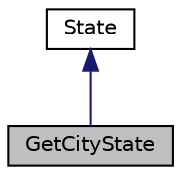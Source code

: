digraph "GetCityState"
{
 // LATEX_PDF_SIZE
  edge [fontname="Helvetica",fontsize="10",labelfontname="Helvetica",labelfontsize="10"];
  node [fontname="Helvetica",fontsize="10",shape=record];
  Node1 [label="GetCityState",height=0.2,width=0.4,color="black", fillcolor="grey75", style="filled", fontcolor="black",tooltip="Class that represents a state for obtaining the network cities."];
  Node2 -> Node1 [dir="back",color="midnightblue",fontsize="10",style="solid"];
  Node2 [label="State",height=0.2,width=0.4,color="black", fillcolor="white", style="filled",URL="$class_state.html",tooltip="Abstract base class representing an app state within the water supply analysis system."];
}
